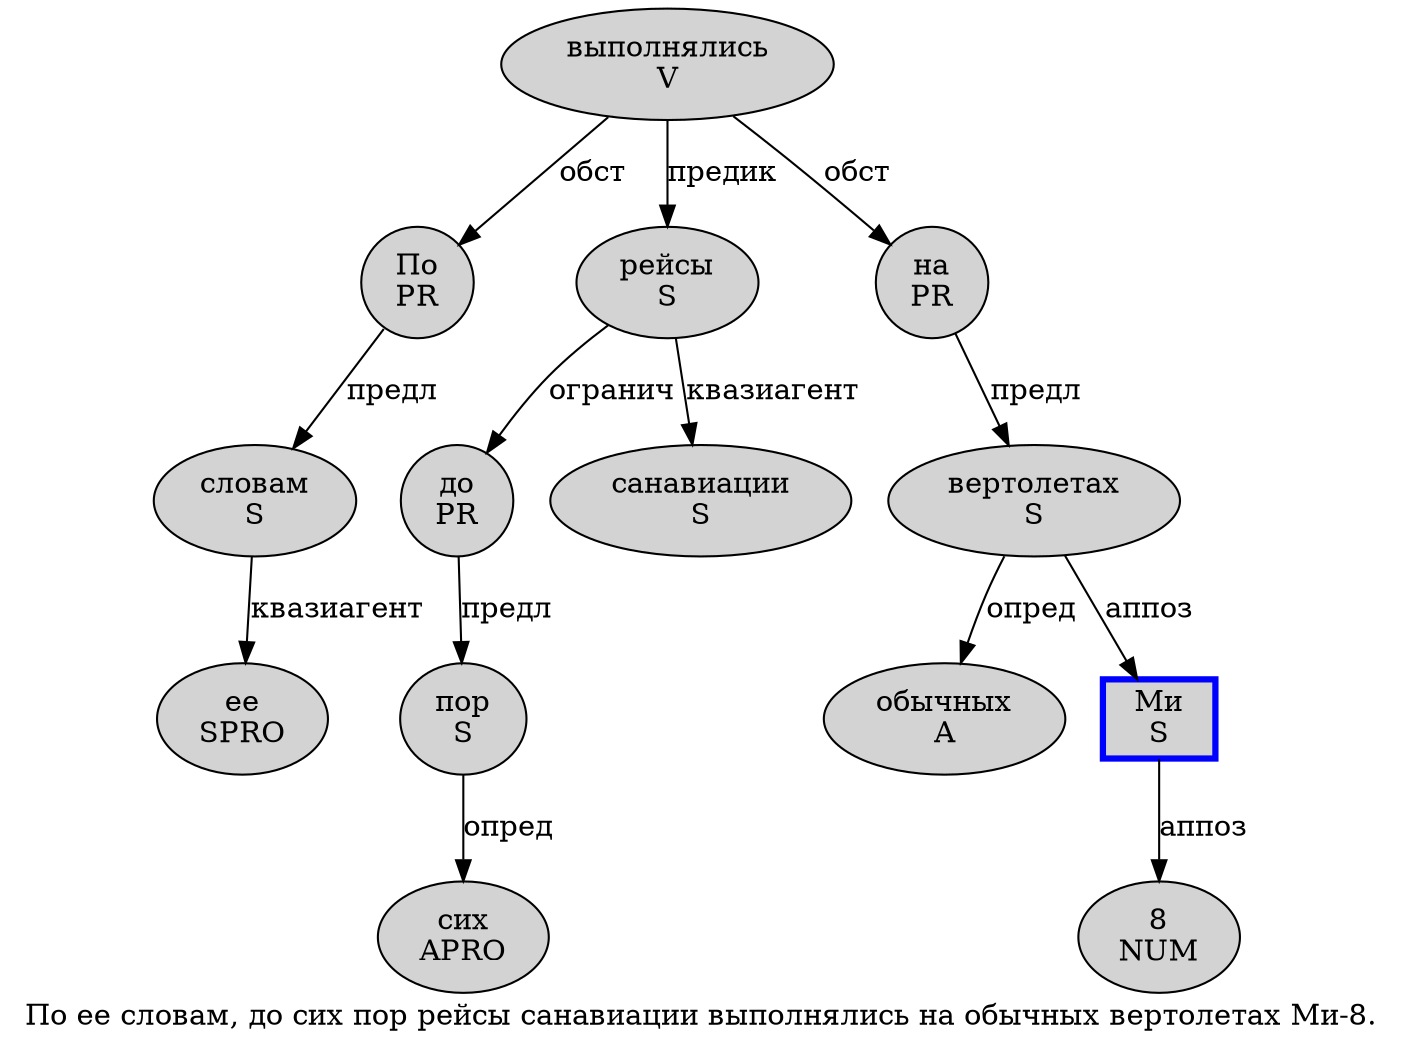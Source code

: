 digraph SENTENCE_34 {
	graph [label="По ее словам, до сих пор рейсы санавиации выполнялись на обычных вертолетах Ми-8."]
	node [style=filled]
		0 [label="По
PR" color="" fillcolor=lightgray penwidth=1 shape=ellipse]
		1 [label="ее
SPRO" color="" fillcolor=lightgray penwidth=1 shape=ellipse]
		2 [label="словам
S" color="" fillcolor=lightgray penwidth=1 shape=ellipse]
		4 [label="до
PR" color="" fillcolor=lightgray penwidth=1 shape=ellipse]
		5 [label="сих
APRO" color="" fillcolor=lightgray penwidth=1 shape=ellipse]
		6 [label="пор
S" color="" fillcolor=lightgray penwidth=1 shape=ellipse]
		7 [label="рейсы
S" color="" fillcolor=lightgray penwidth=1 shape=ellipse]
		8 [label="санавиации
S" color="" fillcolor=lightgray penwidth=1 shape=ellipse]
		9 [label="выполнялись
V" color="" fillcolor=lightgray penwidth=1 shape=ellipse]
		10 [label="на
PR" color="" fillcolor=lightgray penwidth=1 shape=ellipse]
		11 [label="обычных
A" color="" fillcolor=lightgray penwidth=1 shape=ellipse]
		12 [label="вертолетах
S" color="" fillcolor=lightgray penwidth=1 shape=ellipse]
		13 [label="Ми
S" color=blue fillcolor=lightgray penwidth=3 shape=box]
		15 [label="8
NUM" color="" fillcolor=lightgray penwidth=1 shape=ellipse]
			2 -> 1 [label="квазиагент"]
			4 -> 6 [label="предл"]
			10 -> 12 [label="предл"]
			12 -> 11 [label="опред"]
			12 -> 13 [label="аппоз"]
			7 -> 4 [label="огранич"]
			7 -> 8 [label="квазиагент"]
			13 -> 15 [label="аппоз"]
			0 -> 2 [label="предл"]
			9 -> 0 [label="обст"]
			9 -> 7 [label="предик"]
			9 -> 10 [label="обст"]
			6 -> 5 [label="опред"]
}